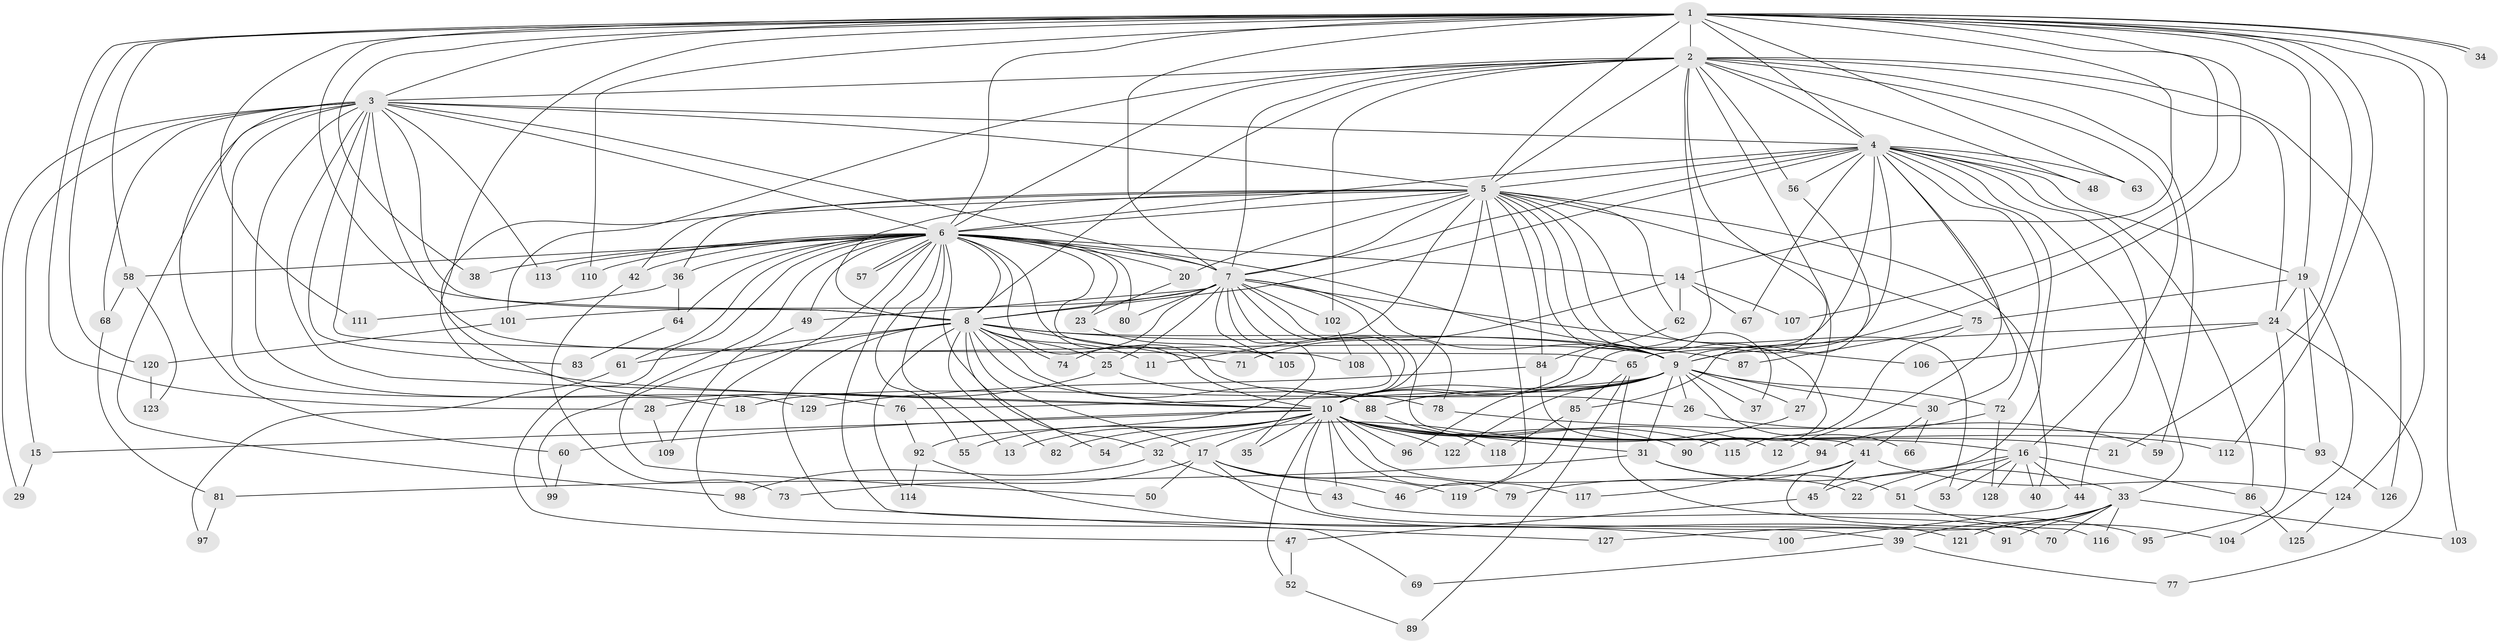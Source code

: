 // Generated by graph-tools (version 1.1) at 2025/25/03/09/25 03:25:53]
// undirected, 129 vertices, 283 edges
graph export_dot {
graph [start="1"]
  node [color=gray90,style=filled];
  1;
  2;
  3;
  4;
  5;
  6;
  7;
  8;
  9;
  10;
  11;
  12;
  13;
  14;
  15;
  16;
  17;
  18;
  19;
  20;
  21;
  22;
  23;
  24;
  25;
  26;
  27;
  28;
  29;
  30;
  31;
  32;
  33;
  34;
  35;
  36;
  37;
  38;
  39;
  40;
  41;
  42;
  43;
  44;
  45;
  46;
  47;
  48;
  49;
  50;
  51;
  52;
  53;
  54;
  55;
  56;
  57;
  58;
  59;
  60;
  61;
  62;
  63;
  64;
  65;
  66;
  67;
  68;
  69;
  70;
  71;
  72;
  73;
  74;
  75;
  76;
  77;
  78;
  79;
  80;
  81;
  82;
  83;
  84;
  85;
  86;
  87;
  88;
  89;
  90;
  91;
  92;
  93;
  94;
  95;
  96;
  97;
  98;
  99;
  100;
  101;
  102;
  103;
  104;
  105;
  106;
  107;
  108;
  109;
  110;
  111;
  112;
  113;
  114;
  115;
  116;
  117;
  118;
  119;
  120;
  121;
  122;
  123;
  124;
  125;
  126;
  127;
  128;
  129;
  1 -- 2;
  1 -- 3;
  1 -- 4;
  1 -- 5;
  1 -- 6;
  1 -- 7;
  1 -- 8;
  1 -- 9;
  1 -- 10;
  1 -- 14;
  1 -- 19;
  1 -- 21;
  1 -- 28;
  1 -- 34;
  1 -- 34;
  1 -- 38;
  1 -- 58;
  1 -- 63;
  1 -- 103;
  1 -- 107;
  1 -- 110;
  1 -- 111;
  1 -- 112;
  1 -- 120;
  1 -- 124;
  2 -- 3;
  2 -- 4;
  2 -- 5;
  2 -- 6;
  2 -- 7;
  2 -- 8;
  2 -- 9;
  2 -- 10;
  2 -- 16;
  2 -- 24;
  2 -- 27;
  2 -- 48;
  2 -- 56;
  2 -- 59;
  2 -- 101;
  2 -- 102;
  2 -- 126;
  3 -- 4;
  3 -- 5;
  3 -- 6;
  3 -- 7;
  3 -- 8;
  3 -- 9;
  3 -- 10;
  3 -- 15;
  3 -- 18;
  3 -- 29;
  3 -- 60;
  3 -- 65;
  3 -- 68;
  3 -- 83;
  3 -- 98;
  3 -- 113;
  3 -- 129;
  4 -- 5;
  4 -- 6;
  4 -- 7;
  4 -- 8;
  4 -- 9;
  4 -- 10;
  4 -- 12;
  4 -- 19;
  4 -- 30;
  4 -- 33;
  4 -- 44;
  4 -- 45;
  4 -- 48;
  4 -- 56;
  4 -- 63;
  4 -- 67;
  4 -- 72;
  4 -- 86;
  5 -- 6;
  5 -- 7;
  5 -- 8;
  5 -- 9;
  5 -- 10;
  5 -- 11;
  5 -- 20;
  5 -- 36;
  5 -- 37;
  5 -- 40;
  5 -- 42;
  5 -- 46;
  5 -- 53;
  5 -- 62;
  5 -- 75;
  5 -- 76;
  5 -- 84;
  5 -- 90;
  6 -- 7;
  6 -- 8;
  6 -- 9;
  6 -- 10;
  6 -- 13;
  6 -- 14;
  6 -- 20;
  6 -- 23;
  6 -- 26;
  6 -- 32;
  6 -- 36;
  6 -- 38;
  6 -- 39;
  6 -- 42;
  6 -- 47;
  6 -- 49;
  6 -- 50;
  6 -- 55;
  6 -- 57;
  6 -- 57;
  6 -- 58;
  6 -- 61;
  6 -- 64;
  6 -- 69;
  6 -- 80;
  6 -- 108;
  6 -- 110;
  6 -- 113;
  7 -- 8;
  7 -- 9;
  7 -- 10;
  7 -- 25;
  7 -- 35;
  7 -- 41;
  7 -- 49;
  7 -- 74;
  7 -- 78;
  7 -- 80;
  7 -- 92;
  7 -- 101;
  7 -- 102;
  7 -- 105;
  7 -- 106;
  8 -- 9;
  8 -- 10;
  8 -- 11;
  8 -- 17;
  8 -- 25;
  8 -- 54;
  8 -- 61;
  8 -- 71;
  8 -- 74;
  8 -- 82;
  8 -- 87;
  8 -- 88;
  8 -- 99;
  8 -- 114;
  8 -- 127;
  9 -- 10;
  9 -- 18;
  9 -- 26;
  9 -- 27;
  9 -- 30;
  9 -- 31;
  9 -- 37;
  9 -- 66;
  9 -- 72;
  9 -- 76;
  9 -- 88;
  9 -- 96;
  9 -- 122;
  10 -- 12;
  10 -- 13;
  10 -- 15;
  10 -- 16;
  10 -- 17;
  10 -- 21;
  10 -- 22;
  10 -- 31;
  10 -- 35;
  10 -- 43;
  10 -- 52;
  10 -- 54;
  10 -- 55;
  10 -- 60;
  10 -- 82;
  10 -- 90;
  10 -- 91;
  10 -- 96;
  10 -- 112;
  10 -- 115;
  10 -- 117;
  10 -- 122;
  14 -- 62;
  14 -- 67;
  14 -- 71;
  14 -- 107;
  15 -- 29;
  16 -- 22;
  16 -- 40;
  16 -- 44;
  16 -- 51;
  16 -- 53;
  16 -- 86;
  16 -- 128;
  17 -- 46;
  17 -- 50;
  17 -- 73;
  17 -- 79;
  17 -- 119;
  17 -- 121;
  19 -- 24;
  19 -- 75;
  19 -- 93;
  19 -- 104;
  20 -- 23;
  23 -- 105;
  24 -- 65;
  24 -- 77;
  24 -- 95;
  24 -- 106;
  25 -- 28;
  25 -- 78;
  26 -- 59;
  27 -- 32;
  28 -- 109;
  30 -- 41;
  30 -- 66;
  31 -- 33;
  31 -- 51;
  31 -- 81;
  32 -- 43;
  32 -- 98;
  33 -- 39;
  33 -- 70;
  33 -- 91;
  33 -- 103;
  33 -- 116;
  33 -- 121;
  33 -- 127;
  36 -- 64;
  36 -- 111;
  39 -- 69;
  39 -- 77;
  41 -- 45;
  41 -- 79;
  41 -- 116;
  41 -- 124;
  42 -- 73;
  43 -- 95;
  44 -- 100;
  45 -- 47;
  47 -- 52;
  49 -- 109;
  51 -- 104;
  52 -- 89;
  56 -- 85;
  58 -- 68;
  58 -- 123;
  60 -- 99;
  61 -- 97;
  62 -- 84;
  64 -- 83;
  65 -- 70;
  65 -- 85;
  65 -- 89;
  68 -- 81;
  72 -- 94;
  72 -- 128;
  75 -- 87;
  75 -- 115;
  76 -- 92;
  78 -- 93;
  81 -- 97;
  84 -- 94;
  84 -- 129;
  85 -- 118;
  85 -- 119;
  86 -- 125;
  88 -- 118;
  92 -- 100;
  92 -- 114;
  93 -- 126;
  94 -- 117;
  101 -- 120;
  102 -- 108;
  120 -- 123;
  124 -- 125;
}
